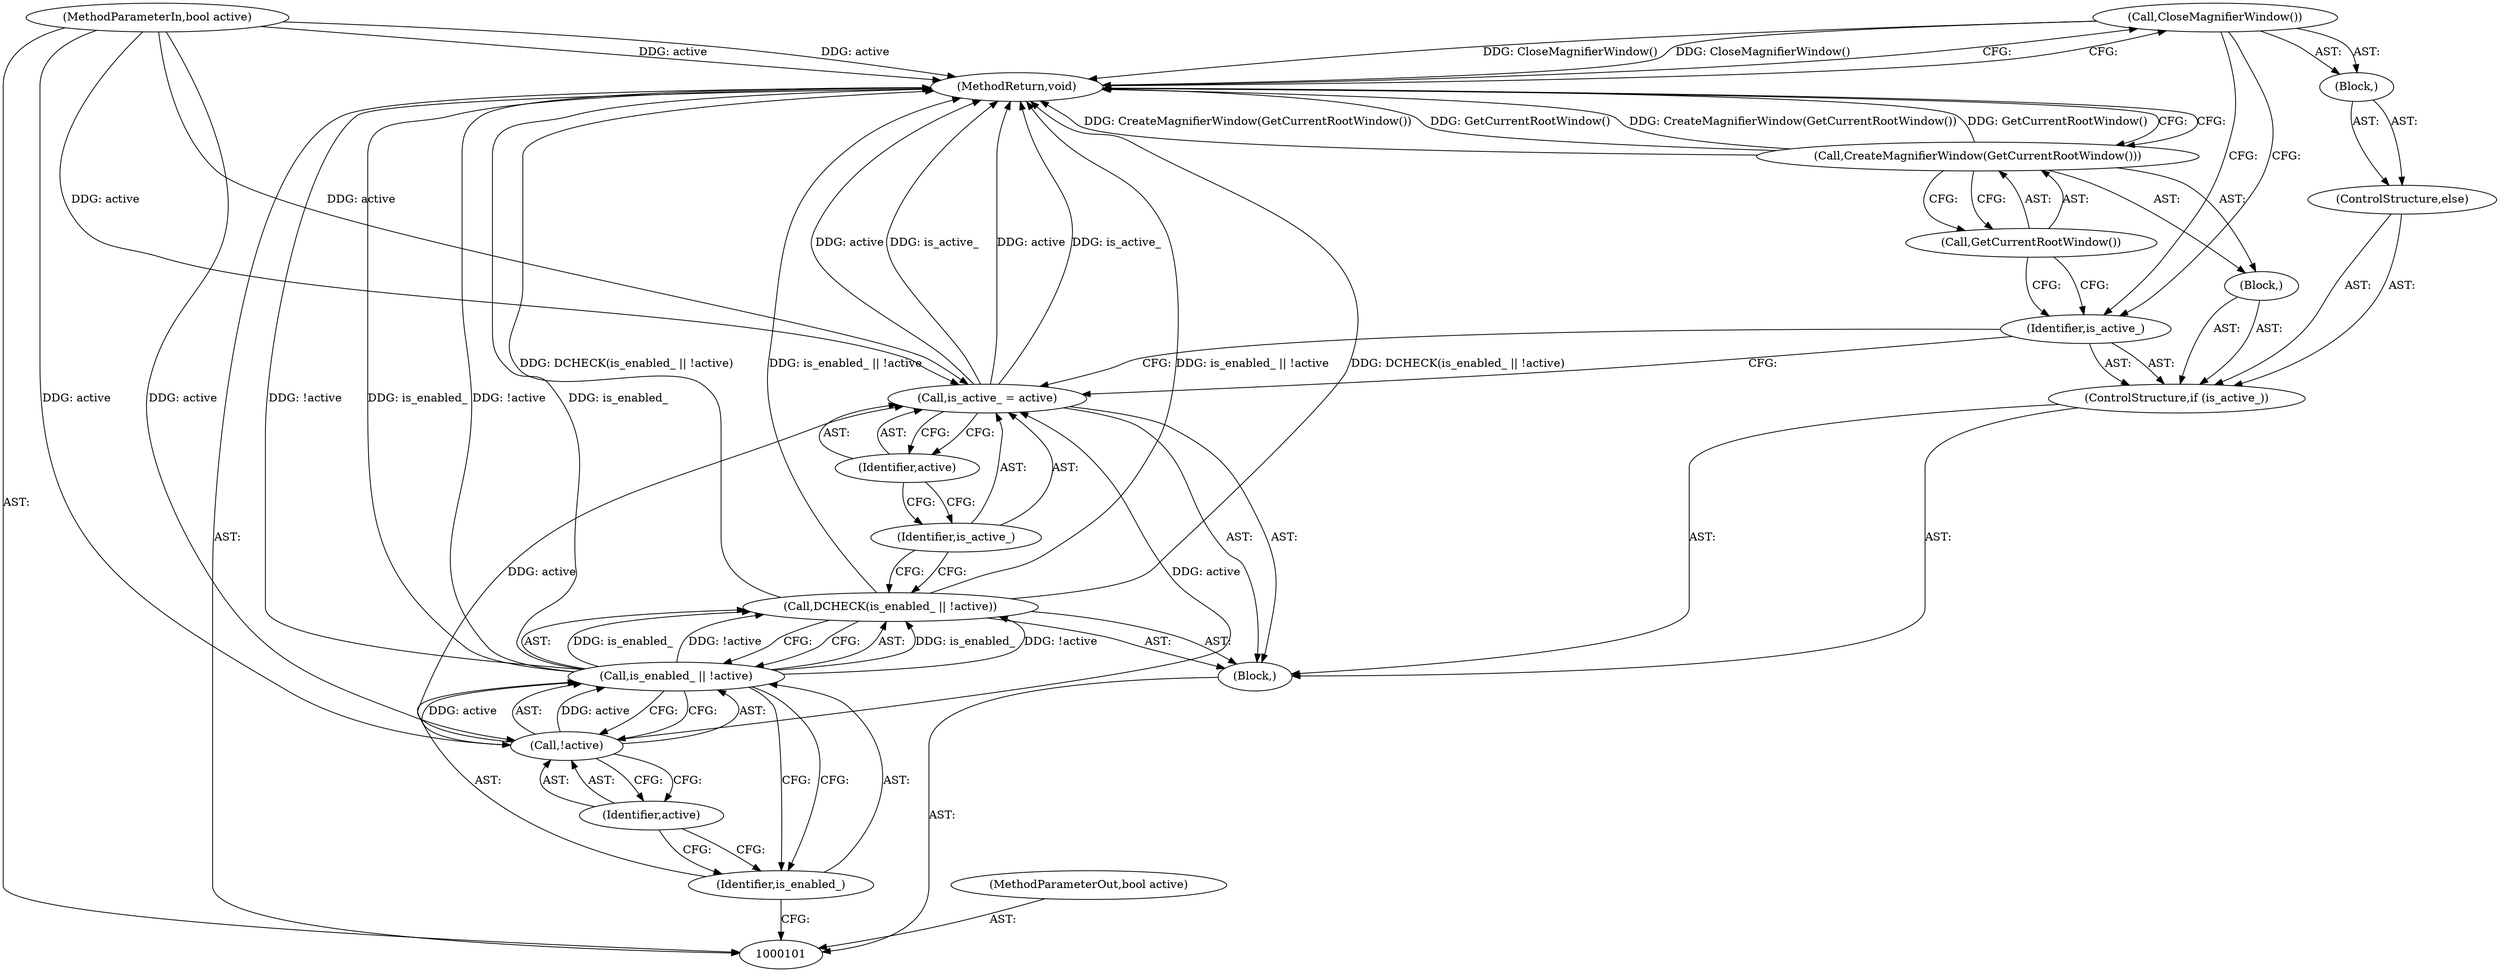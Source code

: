 digraph "0_Chrome_62b8b6e168a12263aab6b88dbef0b900cc37309f_9" {
"1000119" [label="(Call,CloseMagnifierWindow())"];
"1000120" [label="(MethodReturn,void)"];
"1000102" [label="(MethodParameterIn,bool active)"];
"1000153" [label="(MethodParameterOut,bool active)"];
"1000103" [label="(Block,)"];
"1000104" [label="(Call,DCHECK(is_enabled_ || !active))"];
"1000107" [label="(Call,!active)"];
"1000108" [label="(Identifier,active)"];
"1000105" [label="(Call,is_enabled_ || !active)"];
"1000106" [label="(Identifier,is_enabled_)"];
"1000111" [label="(Identifier,active)"];
"1000109" [label="(Call,is_active_ = active)"];
"1000110" [label="(Identifier,is_active_)"];
"1000114" [label="(Block,)"];
"1000112" [label="(ControlStructure,if (is_active_))"];
"1000113" [label="(Identifier,is_active_)"];
"1000116" [label="(Call,GetCurrentRootWindow())"];
"1000115" [label="(Call,CreateMagnifierWindow(GetCurrentRootWindow()))"];
"1000117" [label="(ControlStructure,else)"];
"1000118" [label="(Block,)"];
"1000119" -> "1000118"  [label="AST: "];
"1000119" -> "1000113"  [label="CFG: "];
"1000120" -> "1000119"  [label="CFG: "];
"1000119" -> "1000120"  [label="DDG: CloseMagnifierWindow()"];
"1000120" -> "1000101"  [label="AST: "];
"1000120" -> "1000115"  [label="CFG: "];
"1000120" -> "1000119"  [label="CFG: "];
"1000105" -> "1000120"  [label="DDG: !active"];
"1000105" -> "1000120"  [label="DDG: is_enabled_"];
"1000104" -> "1000120"  [label="DDG: DCHECK(is_enabled_ || !active)"];
"1000104" -> "1000120"  [label="DDG: is_enabled_ || !active"];
"1000115" -> "1000120"  [label="DDG: CreateMagnifierWindow(GetCurrentRootWindow())"];
"1000115" -> "1000120"  [label="DDG: GetCurrentRootWindow()"];
"1000102" -> "1000120"  [label="DDG: active"];
"1000109" -> "1000120"  [label="DDG: is_active_"];
"1000109" -> "1000120"  [label="DDG: active"];
"1000119" -> "1000120"  [label="DDG: CloseMagnifierWindow()"];
"1000102" -> "1000101"  [label="AST: "];
"1000102" -> "1000120"  [label="DDG: active"];
"1000102" -> "1000107"  [label="DDG: active"];
"1000102" -> "1000109"  [label="DDG: active"];
"1000153" -> "1000101"  [label="AST: "];
"1000103" -> "1000101"  [label="AST: "];
"1000104" -> "1000103"  [label="AST: "];
"1000109" -> "1000103"  [label="AST: "];
"1000112" -> "1000103"  [label="AST: "];
"1000104" -> "1000103"  [label="AST: "];
"1000104" -> "1000105"  [label="CFG: "];
"1000105" -> "1000104"  [label="AST: "];
"1000110" -> "1000104"  [label="CFG: "];
"1000104" -> "1000120"  [label="DDG: DCHECK(is_enabled_ || !active)"];
"1000104" -> "1000120"  [label="DDG: is_enabled_ || !active"];
"1000105" -> "1000104"  [label="DDG: is_enabled_"];
"1000105" -> "1000104"  [label="DDG: !active"];
"1000107" -> "1000105"  [label="AST: "];
"1000107" -> "1000108"  [label="CFG: "];
"1000108" -> "1000107"  [label="AST: "];
"1000105" -> "1000107"  [label="CFG: "];
"1000107" -> "1000105"  [label="DDG: active"];
"1000102" -> "1000107"  [label="DDG: active"];
"1000107" -> "1000109"  [label="DDG: active"];
"1000108" -> "1000107"  [label="AST: "];
"1000108" -> "1000106"  [label="CFG: "];
"1000107" -> "1000108"  [label="CFG: "];
"1000105" -> "1000104"  [label="AST: "];
"1000105" -> "1000106"  [label="CFG: "];
"1000105" -> "1000107"  [label="CFG: "];
"1000106" -> "1000105"  [label="AST: "];
"1000107" -> "1000105"  [label="AST: "];
"1000104" -> "1000105"  [label="CFG: "];
"1000105" -> "1000120"  [label="DDG: !active"];
"1000105" -> "1000120"  [label="DDG: is_enabled_"];
"1000105" -> "1000104"  [label="DDG: is_enabled_"];
"1000105" -> "1000104"  [label="DDG: !active"];
"1000107" -> "1000105"  [label="DDG: active"];
"1000106" -> "1000105"  [label="AST: "];
"1000106" -> "1000101"  [label="CFG: "];
"1000108" -> "1000106"  [label="CFG: "];
"1000105" -> "1000106"  [label="CFG: "];
"1000111" -> "1000109"  [label="AST: "];
"1000111" -> "1000110"  [label="CFG: "];
"1000109" -> "1000111"  [label="CFG: "];
"1000109" -> "1000103"  [label="AST: "];
"1000109" -> "1000111"  [label="CFG: "];
"1000110" -> "1000109"  [label="AST: "];
"1000111" -> "1000109"  [label="AST: "];
"1000113" -> "1000109"  [label="CFG: "];
"1000109" -> "1000120"  [label="DDG: is_active_"];
"1000109" -> "1000120"  [label="DDG: active"];
"1000107" -> "1000109"  [label="DDG: active"];
"1000102" -> "1000109"  [label="DDG: active"];
"1000110" -> "1000109"  [label="AST: "];
"1000110" -> "1000104"  [label="CFG: "];
"1000111" -> "1000110"  [label="CFG: "];
"1000114" -> "1000112"  [label="AST: "];
"1000115" -> "1000114"  [label="AST: "];
"1000112" -> "1000103"  [label="AST: "];
"1000113" -> "1000112"  [label="AST: "];
"1000114" -> "1000112"  [label="AST: "];
"1000117" -> "1000112"  [label="AST: "];
"1000113" -> "1000112"  [label="AST: "];
"1000113" -> "1000109"  [label="CFG: "];
"1000116" -> "1000113"  [label="CFG: "];
"1000119" -> "1000113"  [label="CFG: "];
"1000116" -> "1000115"  [label="AST: "];
"1000116" -> "1000113"  [label="CFG: "];
"1000115" -> "1000116"  [label="CFG: "];
"1000115" -> "1000114"  [label="AST: "];
"1000115" -> "1000116"  [label="CFG: "];
"1000116" -> "1000115"  [label="AST: "];
"1000120" -> "1000115"  [label="CFG: "];
"1000115" -> "1000120"  [label="DDG: CreateMagnifierWindow(GetCurrentRootWindow())"];
"1000115" -> "1000120"  [label="DDG: GetCurrentRootWindow()"];
"1000117" -> "1000112"  [label="AST: "];
"1000118" -> "1000117"  [label="AST: "];
"1000118" -> "1000117"  [label="AST: "];
"1000119" -> "1000118"  [label="AST: "];
}
